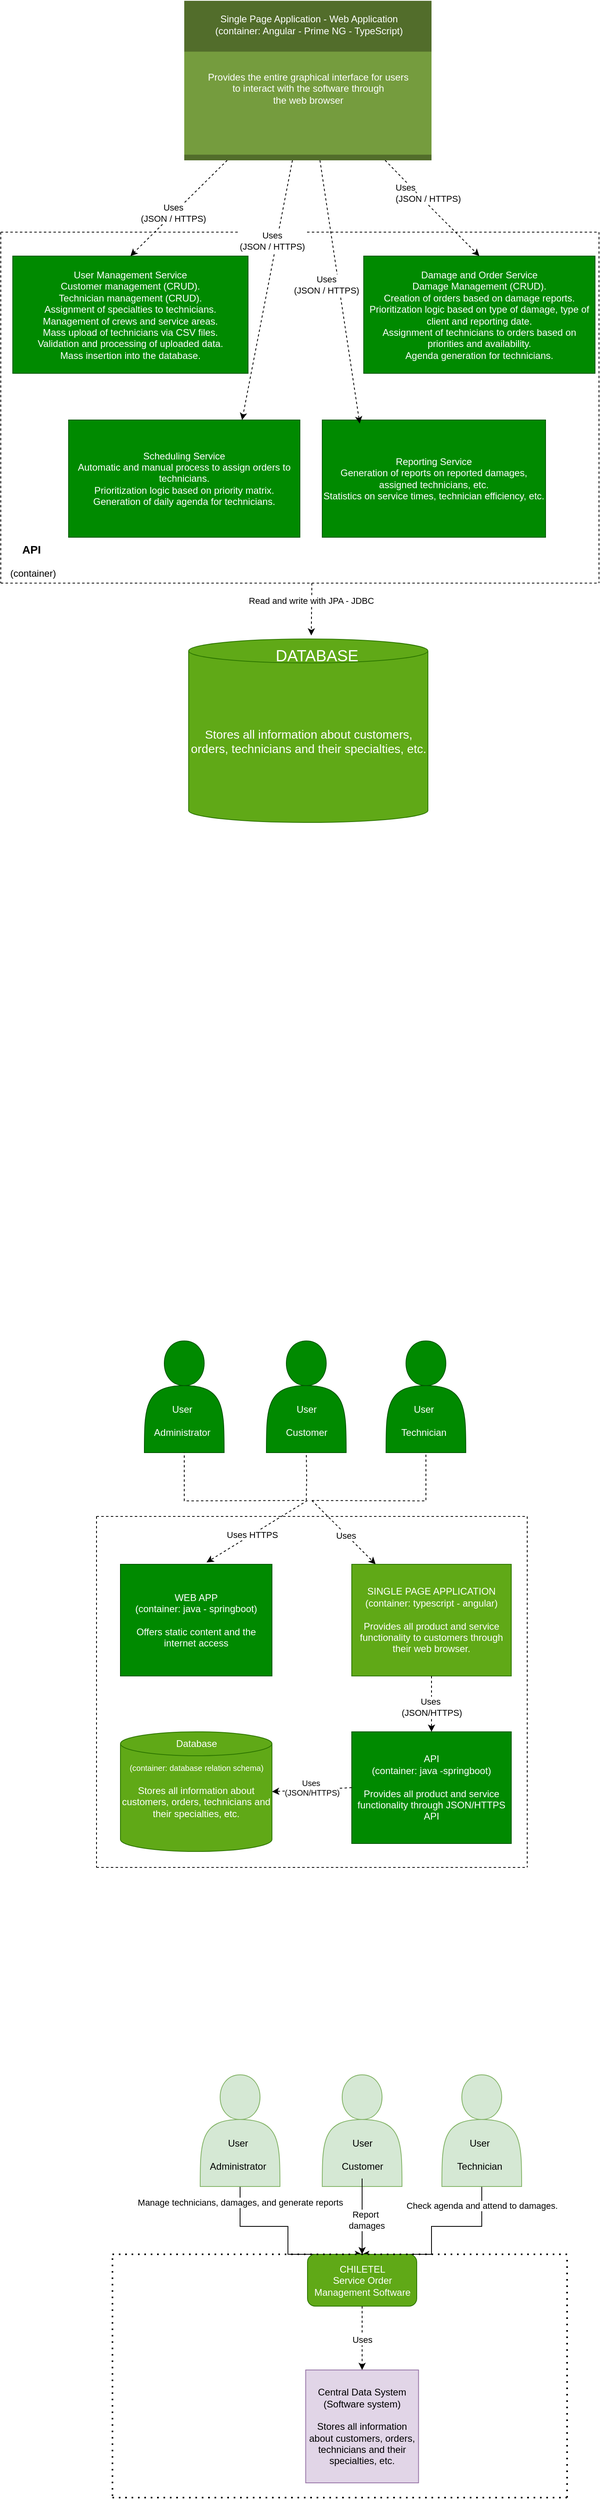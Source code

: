 <mxfile version="22.0.2" type="device">
  <diagram name="Página-1" id="ueOIBNtg_DxSxug3QEf2">
    <mxGraphModel dx="1544" dy="2758" grid="1" gridSize="10" guides="1" tooltips="1" connect="1" arrows="1" fold="1" page="1" pageScale="1" pageWidth="827" pageHeight="1169" math="0" shadow="0">
      <root>
        <mxCell id="0" />
        <mxCell id="1" parent="0" />
        <mxCell id="OL5bQyNhow3UPMDZgHF7-18" style="edgeStyle=orthogonalEdgeStyle;rounded=0;orthogonalLoop=1;jettySize=auto;html=1;entryX=0.5;entryY=0;entryDx=0;entryDy=0;" parent="1" source="OL5bQyNhow3UPMDZgHF7-1" target="OL5bQyNhow3UPMDZgHF7-11" edge="1">
          <mxGeometry relative="1" as="geometry">
            <Array as="points">
              <mxPoint x="-460" y="550" />
              <mxPoint x="-400" y="550" />
              <mxPoint x="-400" y="585" />
            </Array>
          </mxGeometry>
        </mxCell>
        <mxCell id="OL5bQyNhow3UPMDZgHF7-19" value="Manage technicians, damages, and generate reports" style="edgeLabel;html=1;align=center;verticalAlign=middle;resizable=0;points=[];" parent="OL5bQyNhow3UPMDZgHF7-18" vertex="1" connectable="0">
          <mxGeometry x="-0.781" y="1" relative="1" as="geometry">
            <mxPoint x="-1" y="-6" as="offset" />
          </mxGeometry>
        </mxCell>
        <mxCell id="OL5bQyNhow3UPMDZgHF7-1" value="" style="shape=actor;whiteSpace=wrap;html=1;fillColor=#d5e8d4;strokeColor=#82b366;" parent="1" vertex="1">
          <mxGeometry x="-510" y="360" width="100" height="140" as="geometry" />
        </mxCell>
        <mxCell id="OL5bQyNhow3UPMDZgHF7-4" value="User&lt;br&gt;&lt;br&gt;Administrator" style="text;html=1;align=center;verticalAlign=middle;resizable=0;points=[];autosize=1;" parent="1" vertex="1">
          <mxGeometry x="-508" y="430" width="90" height="60" as="geometry" />
        </mxCell>
        <mxCell id="OL5bQyNhow3UPMDZgHF7-5" value="" style="shape=actor;whiteSpace=wrap;html=1;fillColor=#d5e8d4;strokeColor=#82b366;" parent="1" vertex="1">
          <mxGeometry x="-357" y="360" width="100" height="140" as="geometry" />
        </mxCell>
        <mxCell id="OL5bQyNhow3UPMDZgHF7-20" style="edgeStyle=orthogonalEdgeStyle;rounded=0;orthogonalLoop=1;jettySize=auto;html=1;" parent="1" source="OL5bQyNhow3UPMDZgHF7-6" target="OL5bQyNhow3UPMDZgHF7-11" edge="1">
          <mxGeometry relative="1" as="geometry" />
        </mxCell>
        <mxCell id="OL5bQyNhow3UPMDZgHF7-21" value="Text" style="edgeLabel;html=1;align=center;verticalAlign=middle;resizable=0;points=[];" parent="OL5bQyNhow3UPMDZgHF7-20" vertex="1" connectable="0">
          <mxGeometry x="0.003" y="1" relative="1" as="geometry">
            <mxPoint as="offset" />
          </mxGeometry>
        </mxCell>
        <mxCell id="OL5bQyNhow3UPMDZgHF7-22" value="Text" style="edgeLabel;html=1;align=center;verticalAlign=middle;resizable=0;points=[];" parent="OL5bQyNhow3UPMDZgHF7-20" vertex="1" connectable="0">
          <mxGeometry x="0.071" y="2" relative="1" as="geometry">
            <mxPoint as="offset" />
          </mxGeometry>
        </mxCell>
        <mxCell id="OL5bQyNhow3UPMDZgHF7-23" value="&lt;div&gt;Report&lt;/div&gt;&lt;div&gt;&amp;nbsp;damages&lt;/div&gt;" style="edgeLabel;html=1;align=center;verticalAlign=middle;resizable=0;points=[];" parent="OL5bQyNhow3UPMDZgHF7-20" vertex="1" connectable="0">
          <mxGeometry x="0.098" y="4" relative="1" as="geometry">
            <mxPoint as="offset" />
          </mxGeometry>
        </mxCell>
        <mxCell id="OL5bQyNhow3UPMDZgHF7-6" value="User&lt;br&gt;&lt;br&gt;Customer" style="text;html=1;align=center;verticalAlign=middle;resizable=0;points=[];autosize=1;" parent="1" vertex="1">
          <mxGeometry x="-347" y="430" width="80" height="60" as="geometry" />
        </mxCell>
        <mxCell id="OL5bQyNhow3UPMDZgHF7-24" style="edgeStyle=orthogonalEdgeStyle;rounded=0;orthogonalLoop=1;jettySize=auto;html=1;entryX=0.5;entryY=0;entryDx=0;entryDy=0;" parent="1" edge="1">
          <mxGeometry relative="1" as="geometry">
            <mxPoint x="-156.968" y="500" as="sourcePoint" />
            <mxPoint x="-307.0" y="585" as="targetPoint" />
            <Array as="points">
              <mxPoint x="-157" y="550" />
              <mxPoint x="-220" y="550" />
              <mxPoint x="-220" y="585" />
            </Array>
          </mxGeometry>
        </mxCell>
        <mxCell id="OL5bQyNhow3UPMDZgHF7-25" value="Check agenda and attend to damages." style="edgeLabel;html=1;align=center;verticalAlign=middle;resizable=0;points=[];" parent="OL5bQyNhow3UPMDZgHF7-24" vertex="1" connectable="0">
          <mxGeometry x="-0.795" relative="1" as="geometry">
            <mxPoint as="offset" />
          </mxGeometry>
        </mxCell>
        <mxCell id="OL5bQyNhow3UPMDZgHF7-7" value="" style="shape=actor;whiteSpace=wrap;html=1;fillColor=#d5e8d4;strokeColor=#82b366;" parent="1" vertex="1">
          <mxGeometry x="-207" y="360" width="100" height="140" as="geometry" />
        </mxCell>
        <mxCell id="OL5bQyNhow3UPMDZgHF7-8" value="User&lt;br&gt;&lt;br&gt;Technician" style="text;html=1;align=center;verticalAlign=middle;resizable=0;points=[];autosize=1;" parent="1" vertex="1">
          <mxGeometry x="-200" y="430" width="80" height="60" as="geometry" />
        </mxCell>
        <mxCell id="OL5bQyNhow3UPMDZgHF7-11" value="CHILETEL&lt;br&gt;Service Order Management Software" style="rounded=1;whiteSpace=wrap;html=1;fillColor=#60a917;fontColor=#ffffff;strokeColor=#2D7600;" parent="1" vertex="1">
          <mxGeometry x="-375.5" y="585" width="137" height="65" as="geometry" />
        </mxCell>
        <mxCell id="OL5bQyNhow3UPMDZgHF7-27" value="&lt;div&gt;Central Data System (Software system)&lt;/div&gt;&lt;div&gt;&lt;br&gt;&lt;/div&gt;&lt;div&gt;Stores all information about customers, orders, technicians and their specialties, etc.&lt;/div&gt;" style="whiteSpace=wrap;html=1;aspect=fixed;fillColor=#e1d5e7;strokeColor=#9673a6;" parent="1" vertex="1">
          <mxGeometry x="-377.75" y="730" width="141.5" height="141.5" as="geometry" />
        </mxCell>
        <mxCell id="OL5bQyNhow3UPMDZgHF7-31" value="" style="endArrow=none;dashed=1;html=1;dashPattern=1 3;strokeWidth=2;rounded=0;" parent="1" edge="1">
          <mxGeometry width="50" height="50" relative="1" as="geometry">
            <mxPoint x="-620" y="585" as="sourcePoint" />
            <mxPoint x="-50" y="585" as="targetPoint" />
          </mxGeometry>
        </mxCell>
        <mxCell id="OL5bQyNhow3UPMDZgHF7-32" value="" style="endArrow=none;dashed=1;html=1;dashPattern=1 3;strokeWidth=2;rounded=0;" parent="1" edge="1">
          <mxGeometry width="50" height="50" relative="1" as="geometry">
            <mxPoint x="-620" y="590" as="sourcePoint" />
            <mxPoint x="-620" y="890" as="targetPoint" />
          </mxGeometry>
        </mxCell>
        <mxCell id="OL5bQyNhow3UPMDZgHF7-33" value="" style="endArrow=none;dashed=1;html=1;dashPattern=1 3;strokeWidth=2;rounded=0;" parent="1" edge="1">
          <mxGeometry width="50" height="50" relative="1" as="geometry">
            <mxPoint x="-620" y="890" as="sourcePoint" />
            <mxPoint x="-50" y="890" as="targetPoint" />
          </mxGeometry>
        </mxCell>
        <mxCell id="OL5bQyNhow3UPMDZgHF7-34" value="" style="endArrow=none;dashed=1;html=1;dashPattern=1 3;strokeWidth=2;rounded=0;" parent="1" edge="1">
          <mxGeometry width="50" height="50" relative="1" as="geometry">
            <mxPoint x="-50" y="890" as="sourcePoint" />
            <mxPoint x="-50" y="590" as="targetPoint" />
          </mxGeometry>
        </mxCell>
        <mxCell id="OL5bQyNhow3UPMDZgHF7-36" value="" style="html=1;labelBackgroundColor=#ffffff;startArrow=none;startFill=0;startSize=6;endArrow=classic;endFill=1;endSize=6;jettySize=auto;orthogonalLoop=1;strokeWidth=1;dashed=1;fontSize=14;rounded=0;entryX=0.5;entryY=0;entryDx=0;entryDy=0;exitX=0.5;exitY=1;exitDx=0;exitDy=0;" parent="1" source="OL5bQyNhow3UPMDZgHF7-11" target="OL5bQyNhow3UPMDZgHF7-27" edge="1">
          <mxGeometry width="60" height="60" relative="1" as="geometry">
            <mxPoint x="-480" y="750" as="sourcePoint" />
            <mxPoint x="-420" y="690" as="targetPoint" />
          </mxGeometry>
        </mxCell>
        <mxCell id="OL5bQyNhow3UPMDZgHF7-37" value="Uses" style="edgeLabel;html=1;align=center;verticalAlign=middle;resizable=0;points=[];" parent="OL5bQyNhow3UPMDZgHF7-36" vertex="1" connectable="0">
          <mxGeometry x="0.037" y="1" relative="1" as="geometry">
            <mxPoint x="-1" as="offset" />
          </mxGeometry>
        </mxCell>
        <mxCell id="OL5bQyNhow3UPMDZgHF7-38" value="" style="endArrow=none;dashed=1;html=1;rounded=0;" parent="1" edge="1">
          <mxGeometry width="50" height="50" relative="1" as="geometry">
            <mxPoint x="-640" y="100" as="sourcePoint" />
            <mxPoint x="-100" y="100" as="targetPoint" />
          </mxGeometry>
        </mxCell>
        <mxCell id="OL5bQyNhow3UPMDZgHF7-39" value="" style="endArrow=none;dashed=1;html=1;rounded=0;" parent="1" edge="1">
          <mxGeometry width="50" height="50" relative="1" as="geometry">
            <mxPoint x="-100" y="-340" as="sourcePoint" />
            <mxPoint x="-100" y="100" as="targetPoint" />
          </mxGeometry>
        </mxCell>
        <mxCell id="OL5bQyNhow3UPMDZgHF7-40" value="" style="endArrow=none;dashed=1;html=1;rounded=0;" parent="1" edge="1">
          <mxGeometry width="50" height="50" relative="1" as="geometry">
            <mxPoint x="-640" y="-340" as="sourcePoint" />
            <mxPoint x="-640" y="100" as="targetPoint" />
          </mxGeometry>
        </mxCell>
        <mxCell id="OL5bQyNhow3UPMDZgHF7-41" value="" style="endArrow=none;dashed=1;html=1;rounded=0;" parent="1" edge="1">
          <mxGeometry width="50" height="50" relative="1" as="geometry">
            <mxPoint x="-640" y="-340" as="sourcePoint" />
            <mxPoint x="-100" y="-340" as="targetPoint" />
          </mxGeometry>
        </mxCell>
        <mxCell id="OL5bQyNhow3UPMDZgHF7-42" value="" style="shape=actor;whiteSpace=wrap;html=1;fillColor=#008a00;strokeColor=#005700;fontColor=#ffffff;" parent="1" vertex="1">
          <mxGeometry x="-580" y="-560" width="100" height="140" as="geometry" />
        </mxCell>
        <mxCell id="OL5bQyNhow3UPMDZgHF7-43" value="&lt;font color=&quot;#ffffff&quot;&gt;User&lt;br&gt;&lt;br&gt;Administrator&lt;/font&gt;" style="text;html=1;align=center;verticalAlign=middle;resizable=0;points=[];autosize=1;" parent="1" vertex="1">
          <mxGeometry x="-578" y="-490" width="90" height="60" as="geometry" />
        </mxCell>
        <mxCell id="OL5bQyNhow3UPMDZgHF7-44" value="" style="shape=actor;whiteSpace=wrap;html=1;fillColor=#008a00;strokeColor=#005700;fontColor=#ffffff;" parent="1" vertex="1">
          <mxGeometry x="-427" y="-560" width="100" height="140" as="geometry" />
        </mxCell>
        <mxCell id="OL5bQyNhow3UPMDZgHF7-45" value="&lt;font color=&quot;#ffffff&quot;&gt;User&lt;br&gt;&lt;br&gt;Customer&lt;/font&gt;" style="text;html=1;align=center;verticalAlign=middle;resizable=0;points=[];autosize=1;" parent="1" vertex="1">
          <mxGeometry x="-417" y="-490" width="80" height="60" as="geometry" />
        </mxCell>
        <mxCell id="OL5bQyNhow3UPMDZgHF7-46" value="" style="shape=actor;whiteSpace=wrap;html=1;fillColor=#008a00;strokeColor=#005700;fontColor=#ffffff;" parent="1" vertex="1">
          <mxGeometry x="-277" y="-560" width="100" height="140" as="geometry" />
        </mxCell>
        <mxCell id="OL5bQyNhow3UPMDZgHF7-47" value="&lt;font color=&quot;#ffffff&quot;&gt;User&lt;br&gt;&lt;br&gt;Technician&lt;/font&gt;" style="text;html=1;align=center;verticalAlign=middle;resizable=0;points=[];autosize=1;" parent="1" vertex="1">
          <mxGeometry x="-270" y="-490" width="80" height="60" as="geometry" />
        </mxCell>
        <mxCell id="OL5bQyNhow3UPMDZgHF7-48" value="" style="html=1;labelBackgroundColor=#ffffff;startArrow=none;startFill=0;startSize=6;endArrow=classic;endFill=1;endSize=6;jettySize=auto;orthogonalLoop=1;strokeWidth=1;dashed=1;fontSize=14;rounded=0;entryX=0.568;entryY=-0.017;entryDx=0;entryDy=0;entryPerimeter=0;" parent="1" target="OL5bQyNhow3UPMDZgHF7-56" edge="1">
          <mxGeometry width="60" height="60" relative="1" as="geometry">
            <mxPoint x="-375.5" y="-360" as="sourcePoint" />
            <mxPoint x="-441" y="-283" as="targetPoint" />
          </mxGeometry>
        </mxCell>
        <mxCell id="OL5bQyNhow3UPMDZgHF7-52" value="Uses HTTPS" style="edgeLabel;html=1;align=center;verticalAlign=middle;resizable=0;points=[];" parent="OL5bQyNhow3UPMDZgHF7-48" vertex="1" connectable="0">
          <mxGeometry x="0.102" relative="1" as="geometry">
            <mxPoint as="offset" />
          </mxGeometry>
        </mxCell>
        <mxCell id="OL5bQyNhow3UPMDZgHF7-49" value="" style="html=1;labelBackgroundColor=#ffffff;endArrow=none;endFill=0;jettySize=auto;orthogonalLoop=1;strokeWidth=1;dashed=1;fontSize=14;rounded=0;entryX=0.5;entryY=1;entryDx=0;entryDy=0;edgeStyle=orthogonalEdgeStyle;" parent="1" target="OL5bQyNhow3UPMDZgHF7-46" edge="1">
          <mxGeometry width="60" height="60" relative="1" as="geometry">
            <mxPoint x="-370" y="-360" as="sourcePoint" />
            <mxPoint x="-110" y="-370" as="targetPoint" />
          </mxGeometry>
        </mxCell>
        <mxCell id="OL5bQyNhow3UPMDZgHF7-50" value="" style="html=1;labelBackgroundColor=#ffffff;endArrow=none;endFill=0;jettySize=auto;orthogonalLoop=1;strokeWidth=1;dashed=1;fontSize=14;rounded=0;entryX=0.5;entryY=1;entryDx=0;entryDy=0;edgeStyle=orthogonalEdgeStyle;" parent="1" target="OL5bQyNhow3UPMDZgHF7-42" edge="1">
          <mxGeometry width="60" height="60" relative="1" as="geometry">
            <mxPoint x="-380" y="-360" as="sourcePoint" />
            <mxPoint x="-217" y="-410" as="targetPoint" />
          </mxGeometry>
        </mxCell>
        <mxCell id="OL5bQyNhow3UPMDZgHF7-51" value="" style="html=1;labelBackgroundColor=#ffffff;endArrow=none;endFill=0;jettySize=auto;orthogonalLoop=1;strokeWidth=1;dashed=1;fontSize=14;rounded=0;entryX=0.5;entryY=1;entryDx=0;entryDy=0;edgeStyle=orthogonalEdgeStyle;" parent="1" target="OL5bQyNhow3UPMDZgHF7-44" edge="1">
          <mxGeometry width="60" height="60" relative="1" as="geometry">
            <mxPoint x="-377" y="-360" as="sourcePoint" />
            <mxPoint x="-520" y="-410" as="targetPoint" />
          </mxGeometry>
        </mxCell>
        <mxCell id="OL5bQyNhow3UPMDZgHF7-53" value="" style="html=1;labelBackgroundColor=#ffffff;startArrow=none;startFill=0;startSize=6;endArrow=classic;endFill=1;endSize=6;jettySize=auto;orthogonalLoop=1;strokeWidth=1;dashed=1;fontSize=14;rounded=0;" parent="1" target="OL5bQyNhow3UPMDZgHF7-55" edge="1">
          <mxGeometry width="60" height="60" relative="1" as="geometry">
            <mxPoint x="-370" y="-360" as="sourcePoint" />
            <mxPoint x="-310" y="-280" as="targetPoint" />
          </mxGeometry>
        </mxCell>
        <mxCell id="OL5bQyNhow3UPMDZgHF7-54" value="Uses&amp;nbsp;" style="edgeLabel;html=1;align=center;verticalAlign=middle;resizable=0;points=[];" parent="OL5bQyNhow3UPMDZgHF7-53" vertex="1" connectable="0">
          <mxGeometry x="0.102" relative="1" as="geometry">
            <mxPoint as="offset" />
          </mxGeometry>
        </mxCell>
        <mxCell id="OL5bQyNhow3UPMDZgHF7-55" value="SINGLE PAGE APPLICATION&lt;br&gt;(container: typescript - angular)&lt;br&gt;&lt;br&gt;Provides all product and service functionality to customers through their web browser." style="rounded=0;whiteSpace=wrap;html=1;fillColor=#60a917;fontColor=#ffffff;strokeColor=#2D7600;" parent="1" vertex="1">
          <mxGeometry x="-320" y="-280" width="200" height="140" as="geometry" />
        </mxCell>
        <mxCell id="OL5bQyNhow3UPMDZgHF7-56" value="WEB APP&lt;br&gt;(container: java - springboot)&lt;br&gt;&lt;br&gt;Offers static content and the internet access" style="rounded=0;whiteSpace=wrap;html=1;fillColor=#008a00;fontColor=#ffffff;strokeColor=#005700;" parent="1" vertex="1">
          <mxGeometry x="-610" y="-280" width="190" height="140" as="geometry" />
        </mxCell>
        <mxCell id="OL5bQyNhow3UPMDZgHF7-57" value="API&lt;br&gt;(container: java -springboot)&lt;br&gt;&lt;br&gt;Provides all product and service functionality through JSON/HTTPS API" style="rounded=0;whiteSpace=wrap;html=1;fillColor=#008a00;fontColor=#ffffff;strokeColor=#005700;" parent="1" vertex="1">
          <mxGeometry x="-320" y="-70" width="200" height="140" as="geometry" />
        </mxCell>
        <mxCell id="OL5bQyNhow3UPMDZgHF7-58" value="Stores all information about customers, orders, technicians and their specialties, etc." style="shape=cylinder3;whiteSpace=wrap;html=1;boundedLbl=1;backgroundOutline=1;size=15;fillColor=#60a917;fontColor=#ffffff;strokeColor=#2D7600;" parent="1" vertex="1">
          <mxGeometry x="-610" y="-70" width="190" height="150" as="geometry" />
        </mxCell>
        <mxCell id="OL5bQyNhow3UPMDZgHF7-59" value="Database" style="text;html=1;align=center;verticalAlign=middle;resizable=0;points=[];autosize=1;strokeColor=none;fillColor=none;fontColor=#FFFFFF;" parent="1" vertex="1">
          <mxGeometry x="-550" y="-70" width="70" height="30" as="geometry" />
        </mxCell>
        <mxCell id="OL5bQyNhow3UPMDZgHF7-60" value="&lt;font color=&quot;#ffffff&quot;&gt;(container: database relation schema)&lt;/font&gt;" style="text;html=1;align=center;verticalAlign=middle;resizable=0;points=[];autosize=1;fontSize=10;" parent="1" vertex="1">
          <mxGeometry x="-610" y="-40" width="190" height="30" as="geometry" />
        </mxCell>
        <mxCell id="OL5bQyNhow3UPMDZgHF7-61" value="" style="html=1;labelBackgroundColor=#ffffff;startArrow=none;startFill=0;startSize=6;endArrow=classic;endFill=1;endSize=6;jettySize=auto;orthogonalLoop=1;strokeWidth=1;dashed=1;fontSize=14;rounded=0;exitX=0.5;exitY=1;exitDx=0;exitDy=0;entryX=0.5;entryY=0;entryDx=0;entryDy=0;" parent="1" source="OL5bQyNhow3UPMDZgHF7-55" target="OL5bQyNhow3UPMDZgHF7-57" edge="1">
          <mxGeometry width="60" height="60" relative="1" as="geometry">
            <mxPoint x="-261.5" y="-120" as="sourcePoint" />
            <mxPoint x="-192.5" y="-40" as="targetPoint" />
          </mxGeometry>
        </mxCell>
        <mxCell id="OL5bQyNhow3UPMDZgHF7-62" value="Uses&amp;nbsp;&lt;br&gt;(JSON/HTTPS)" style="edgeLabel;html=1;align=center;verticalAlign=middle;resizable=0;points=[];" parent="OL5bQyNhow3UPMDZgHF7-61" vertex="1" connectable="0">
          <mxGeometry x="0.102" relative="1" as="geometry">
            <mxPoint as="offset" />
          </mxGeometry>
        </mxCell>
        <mxCell id="OL5bQyNhow3UPMDZgHF7-64" value="" style="html=1;labelBackgroundColor=#ffffff;startArrow=none;startFill=0;startSize=6;endArrow=classic;endFill=1;endSize=6;jettySize=auto;orthogonalLoop=1;strokeWidth=1;dashed=1;fontSize=14;rounded=0;exitX=0;exitY=0.5;exitDx=0;exitDy=0;entryX=1;entryY=0.5;entryDx=0;entryDy=0;entryPerimeter=0;" parent="1" source="OL5bQyNhow3UPMDZgHF7-57" target="OL5bQyNhow3UPMDZgHF7-58" edge="1">
          <mxGeometry width="60" height="60" relative="1" as="geometry">
            <mxPoint x="-230" y="-130" as="sourcePoint" />
            <mxPoint x="-230" y="-60" as="targetPoint" />
          </mxGeometry>
        </mxCell>
        <mxCell id="OL5bQyNhow3UPMDZgHF7-65" value="Uses&amp;nbsp;&lt;br style=&quot;font-size: 10px;&quot;&gt;(JSON/HTTPS)" style="edgeLabel;html=1;align=center;verticalAlign=middle;resizable=0;points=[];fontSize=10;" parent="OL5bQyNhow3UPMDZgHF7-64" vertex="1" connectable="0">
          <mxGeometry x="0.102" relative="1" as="geometry">
            <mxPoint x="5" y="-3" as="offset" />
          </mxGeometry>
        </mxCell>
        <mxCell id="8iw5bXmUXeRcCfGArWa_-1" value="" style="endArrow=none;dashed=1;html=1;rounded=0;" edge="1" parent="1">
          <mxGeometry width="50" height="50" relative="1" as="geometry">
            <mxPoint x="-760" y="-1510" as="sourcePoint" />
            <mxPoint x="-10" y="-1510" as="targetPoint" />
          </mxGeometry>
        </mxCell>
        <mxCell id="8iw5bXmUXeRcCfGArWa_-2" value="" style="endArrow=none;dashed=1;html=1;rounded=0;" edge="1" parent="1">
          <mxGeometry width="50" height="50" relative="1" as="geometry">
            <mxPoint x="-10" y="-1950" as="sourcePoint" />
            <mxPoint x="-10" y="-1510" as="targetPoint" />
          </mxGeometry>
        </mxCell>
        <mxCell id="8iw5bXmUXeRcCfGArWa_-3" value="" style="endArrow=none;dashed=1;html=1;rounded=0;" edge="1" parent="1">
          <mxGeometry width="50" height="50" relative="1" as="geometry">
            <mxPoint x="-760" y="-1950" as="sourcePoint" />
            <mxPoint x="-760" y="-1510" as="targetPoint" />
          </mxGeometry>
        </mxCell>
        <mxCell id="8iw5bXmUXeRcCfGArWa_-4" value="" style="endArrow=none;dashed=1;html=1;rounded=0;" edge="1" parent="1">
          <mxGeometry width="50" height="50" relative="1" as="geometry">
            <mxPoint x="-760" y="-1950" as="sourcePoint" />
            <mxPoint x="-10" y="-1950" as="targetPoint" />
          </mxGeometry>
        </mxCell>
        <mxCell id="8iw5bXmUXeRcCfGArWa_-11" value="" style="html=1;labelBackgroundColor=#ffffff;startArrow=none;startFill=0;startSize=6;endArrow=classic;endFill=1;endSize=6;jettySize=auto;orthogonalLoop=1;strokeWidth=1;dashed=1;fontSize=14;rounded=0;entryX=0.5;entryY=0;entryDx=0;entryDy=0;" edge="1" parent="1" target="8iw5bXmUXeRcCfGArWa_-19" source="8iw5bXmUXeRcCfGArWa_-28">
          <mxGeometry width="60" height="60" relative="1" as="geometry">
            <mxPoint x="-410" y="-2040" as="sourcePoint" />
            <mxPoint x="-536.58" y="-1962.38" as="targetPoint" />
          </mxGeometry>
        </mxCell>
        <mxCell id="8iw5bXmUXeRcCfGArWa_-39" value="Uses&lt;br&gt;(JSON / HTTPS)" style="edgeLabel;html=1;align=center;verticalAlign=middle;resizable=0;points=[];" vertex="1" connectable="0" parent="8iw5bXmUXeRcCfGArWa_-11">
          <mxGeometry x="0.108" y="-1" relative="1" as="geometry">
            <mxPoint as="offset" />
          </mxGeometry>
        </mxCell>
        <mxCell id="8iw5bXmUXeRcCfGArWa_-19" value="User Management Service&lt;br&gt;&lt;div&gt;Customer management (CRUD).&lt;/div&gt;&lt;div&gt;Technician management (CRUD).&lt;/div&gt;&lt;div&gt;Assignment of specialties to technicians.&lt;/div&gt;&lt;div&gt;Management of crews and service areas.&lt;/div&gt;&lt;div&gt;&lt;div&gt;Mass upload of technicians via CSV files.&lt;/div&gt;&lt;div&gt;Validation and processing of uploaded data.&lt;/div&gt;&lt;div&gt;Mass insertion into the database.&lt;/div&gt;&lt;/div&gt;" style="rounded=0;whiteSpace=wrap;html=1;fillColor=#008a00;fontColor=#ffffff;strokeColor=#005700;" vertex="1" parent="1">
          <mxGeometry x="-745" y="-1920" width="295" height="147" as="geometry" />
        </mxCell>
        <mxCell id="8iw5bXmUXeRcCfGArWa_-22" value="Database" style="text;html=1;align=center;verticalAlign=middle;resizable=0;points=[];autosize=1;strokeColor=none;fillColor=none;fontColor=#FFFFFF;" vertex="1" parent="1">
          <mxGeometry x="-580" y="-1680" width="70" height="30" as="geometry" />
        </mxCell>
        <mxCell id="8iw5bXmUXeRcCfGArWa_-23" value="&lt;font color=&quot;#ffffff&quot;&gt;(container: database relation schema)&lt;/font&gt;" style="text;html=1;align=center;verticalAlign=middle;resizable=0;points=[];autosize=1;fontSize=10;" vertex="1" parent="1">
          <mxGeometry x="-640" y="-1656" width="190" height="30" as="geometry" />
        </mxCell>
        <mxCell id="8iw5bXmUXeRcCfGArWa_-28" value="" style="outlineConnect=0;dashed=0;verticalLabelPosition=bottom;verticalAlign=top;align=center;html=1;shape=mxgraph.aws3.apps;fillColor=#759C3E;gradientColor=none;" vertex="1" parent="1">
          <mxGeometry x="-530" y="-2240" width="310" height="200" as="geometry" />
        </mxCell>
        <mxCell id="8iw5bXmUXeRcCfGArWa_-29" value="Single Page Application - Web Application&lt;br&gt;(container: Angular - Prime NG - TypeScript)" style="text;html=1;align=center;verticalAlign=middle;resizable=0;points=[];autosize=1;strokeColor=none;fillColor=none;fontColor=#FFFFFF;" vertex="1" parent="1">
          <mxGeometry x="-504.5" y="-2230" width="260" height="40" as="geometry" />
        </mxCell>
        <mxCell id="8iw5bXmUXeRcCfGArWa_-31" value="Provides the entire graphical interface for users&lt;br&gt;to interact with the software through&lt;br&gt;the web browser" style="text;html=1;align=center;verticalAlign=middle;resizable=0;points=[];autosize=1;strokeColor=none;fillColor=none;fontColor=#FFFFFF;" vertex="1" parent="1">
          <mxGeometry x="-510" y="-2160" width="270" height="60" as="geometry" />
        </mxCell>
        <mxCell id="8iw5bXmUXeRcCfGArWa_-32" value="" style="html=1;labelBackgroundColor=#ffffff;startArrow=none;startFill=0;startSize=6;endArrow=classic;endFill=1;endSize=6;jettySize=auto;orthogonalLoop=1;strokeWidth=1;dashed=1;fontSize=14;rounded=0;entryX=0.5;entryY=0;entryDx=0;entryDy=0;" edge="1" parent="1" source="8iw5bXmUXeRcCfGArWa_-28" target="8iw5bXmUXeRcCfGArWa_-36">
          <mxGeometry width="60" height="60" relative="1" as="geometry">
            <mxPoint x="-400" y="-2030" as="sourcePoint" />
            <mxPoint x="-165" y="-1900" as="targetPoint" />
            <Array as="points">
              <mxPoint x="-220" y="-1980" />
            </Array>
          </mxGeometry>
        </mxCell>
        <mxCell id="8iw5bXmUXeRcCfGArWa_-34" value="Scheduling Service&lt;br&gt;&lt;div&gt;Automatic and manual process to assign orders to technicians.&lt;/div&gt;&lt;div&gt;Prioritization logic based on priority matrix.&lt;/div&gt;&lt;div&gt;Generation of daily agenda for technicians.&lt;/div&gt;" style="rounded=0;whiteSpace=wrap;html=1;fillColor=#008a00;fontColor=#ffffff;strokeColor=#005700;" vertex="1" parent="1">
          <mxGeometry x="-675" y="-1714.5" width="290" height="147" as="geometry" />
        </mxCell>
        <mxCell id="8iw5bXmUXeRcCfGArWa_-35" value="Reporting Service&lt;br&gt;&lt;div&gt;Generation of reports on reported damages, assigned technicians, etc.&lt;/div&gt;&lt;div&gt;Statistics on service times, technician efficiency, etc.&lt;/div&gt;" style="rounded=0;whiteSpace=wrap;html=1;fillColor=#008a00;fontColor=#ffffff;strokeColor=#005700;" vertex="1" parent="1">
          <mxGeometry x="-357" y="-1714.5" width="280" height="147" as="geometry" />
        </mxCell>
        <mxCell id="8iw5bXmUXeRcCfGArWa_-36" value="Damage and Order Service&lt;br&gt;&lt;div&gt;Damage Management (CRUD).&lt;/div&gt;&lt;div&gt;Creation of orders based on damage reports.&lt;/div&gt;&lt;div&gt;Prioritization logic based on type of damage, type of client and reporting date.&lt;/div&gt;&lt;div&gt;Assignment of technicians to orders based on priorities and availability.&lt;/div&gt;&lt;div&gt;Agenda generation for technicians.&lt;/div&gt;" style="rounded=0;whiteSpace=wrap;html=1;fillColor=#008a00;fontColor=#ffffff;strokeColor=#005700;" vertex="1" parent="1">
          <mxGeometry x="-305" y="-1920" width="290" height="147" as="geometry" />
        </mxCell>
        <mxCell id="8iw5bXmUXeRcCfGArWa_-37" value="" style="html=1;labelBackgroundColor=#ffffff;startArrow=none;startFill=0;startSize=6;endArrow=classic;endFill=1;endSize=6;jettySize=auto;orthogonalLoop=1;strokeWidth=1;dashed=1;fontSize=14;rounded=0;entryX=0.75;entryY=0;entryDx=0;entryDy=0;" edge="1" parent="1" source="8iw5bXmUXeRcCfGArWa_-28" target="8iw5bXmUXeRcCfGArWa_-34">
          <mxGeometry width="60" height="60" relative="1" as="geometry">
            <mxPoint x="-418" y="-2020" as="sourcePoint" />
            <mxPoint x="-300" y="-1900" as="targetPoint" />
            <Array as="points" />
          </mxGeometry>
        </mxCell>
        <mxCell id="8iw5bXmUXeRcCfGArWa_-40" value="Uses&lt;br&gt;(JSON / HTTPS)" style="edgeLabel;html=1;align=center;verticalAlign=middle;resizable=0;points=[];" vertex="1" connectable="0" parent="8iw5bXmUXeRcCfGArWa_-37">
          <mxGeometry x="-0.6" y="3" relative="1" as="geometry">
            <mxPoint x="-16" y="35" as="offset" />
          </mxGeometry>
        </mxCell>
        <mxCell id="8iw5bXmUXeRcCfGArWa_-38" value="" style="html=1;labelBackgroundColor=#ffffff;startArrow=none;startFill=0;startSize=6;endArrow=classic;endFill=1;endSize=6;jettySize=auto;orthogonalLoop=1;strokeWidth=1;dashed=1;fontSize=14;rounded=0;" edge="1" parent="1" source="8iw5bXmUXeRcCfGArWa_-28">
          <mxGeometry width="60" height="60" relative="1" as="geometry">
            <mxPoint x="-380" y="-2030" as="sourcePoint" />
            <mxPoint x="-310" y="-1710" as="targetPoint" />
            <Array as="points" />
          </mxGeometry>
        </mxCell>
        <mxCell id="8iw5bXmUXeRcCfGArWa_-41" value="Uses&lt;br&gt;(JSON / HTTPS)" style="edgeLabel;html=1;align=center;verticalAlign=middle;resizable=0;points=[];" vertex="1" connectable="0" parent="1">
          <mxGeometry x="-410.002" y="-1909.996" as="geometry">
            <mxPoint x="58" y="26" as="offset" />
          </mxGeometry>
        </mxCell>
        <mxCell id="8iw5bXmUXeRcCfGArWa_-42" value="&lt;span style=&quot;color: rgb(0, 0, 0); font-family: Helvetica; font-size: 11px; font-style: normal; font-variant-ligatures: normal; font-variant-caps: normal; font-weight: 400; letter-spacing: normal; orphans: 2; text-align: center; text-indent: 0px; text-transform: none; widows: 2; word-spacing: 0px; -webkit-text-stroke-width: 0px; background-color: rgb(255, 255, 255); text-decoration-thickness: initial; text-decoration-style: initial; text-decoration-color: initial; float: none; display: inline !important;&quot;&gt;Uses&lt;/span&gt;&lt;br style=&quot;border-color: var(--border-color); color: rgb(0, 0, 0); font-family: Helvetica; font-size: 11px; font-style: normal; font-variant-ligatures: normal; font-variant-caps: normal; font-weight: 400; letter-spacing: normal; orphans: 2; text-align: center; text-indent: 0px; text-transform: none; widows: 2; word-spacing: 0px; -webkit-text-stroke-width: 0px; text-decoration-thickness: initial; text-decoration-style: initial; text-decoration-color: initial;&quot;&gt;&lt;span style=&quot;color: rgb(0, 0, 0); font-family: Helvetica; font-size: 11px; font-style: normal; font-variant-ligatures: normal; font-variant-caps: normal; font-weight: 400; letter-spacing: normal; orphans: 2; text-align: center; text-indent: 0px; text-transform: none; widows: 2; word-spacing: 0px; -webkit-text-stroke-width: 0px; background-color: rgb(255, 255, 255); text-decoration-thickness: initial; text-decoration-style: initial; text-decoration-color: initial; float: none; display: inline !important;&quot;&gt;(JSON / HTTPS)&lt;/span&gt;" style="text;whiteSpace=wrap;html=1;" vertex="1" parent="1">
          <mxGeometry x="-267" y="-2020" width="110" height="50" as="geometry" />
        </mxCell>
        <mxCell id="8iw5bXmUXeRcCfGArWa_-44" value="&lt;font style=&quot;font-size: 15px;&quot;&gt;Stores all information about customers, orders, technicians and their specialties, etc.&lt;/font&gt;" style="shape=cylinder3;whiteSpace=wrap;html=1;boundedLbl=1;backgroundOutline=1;size=15;fillColor=#60a917;fontColor=#ffffff;strokeColor=#2D7600;" vertex="1" parent="1">
          <mxGeometry x="-524.5" y="-1440" width="300" height="230" as="geometry" />
        </mxCell>
        <mxCell id="8iw5bXmUXeRcCfGArWa_-46" value="DATABASE" style="text;html=1;align=center;verticalAlign=middle;resizable=0;points=[];autosize=1;strokeColor=none;fillColor=none;fontColor=#FFFFFF;fontSize=20;" vertex="1" parent="1">
          <mxGeometry x="-429.5" y="-1440" width="130" height="40" as="geometry" />
        </mxCell>
        <mxCell id="8iw5bXmUXeRcCfGArWa_-47" value="&lt;h3&gt;API&amp;nbsp;&lt;/h3&gt;(container)" style="text;html=1;align=center;verticalAlign=middle;resizable=0;points=[];autosize=1;strokeColor=none;fillColor=none;" vertex="1" parent="1">
          <mxGeometry x="-760" y="-1580" width="80" height="70" as="geometry" />
        </mxCell>
        <mxCell id="8iw5bXmUXeRcCfGArWa_-48" value="" style="html=1;labelBackgroundColor=#ffffff;startArrow=none;startFill=0;startSize=6;endArrow=classic;endFill=1;endSize=6;jettySize=auto;orthogonalLoop=1;strokeWidth=1;dashed=1;fontSize=14;rounded=0;entryX=0.452;entryY=-0.109;entryDx=0;entryDy=0;entryPerimeter=0;" edge="1" parent="1" target="8iw5bXmUXeRcCfGArWa_-46">
          <mxGeometry width="60" height="60" relative="1" as="geometry">
            <mxPoint x="-370" y="-1510" as="sourcePoint" />
            <mxPoint x="-120" y="-1140" as="targetPoint" />
            <Array as="points" />
          </mxGeometry>
        </mxCell>
        <mxCell id="8iw5bXmUXeRcCfGArWa_-49" value="Read and write with JPA - JDBC" style="edgeLabel;html=1;align=center;verticalAlign=middle;resizable=0;points=[];" vertex="1" connectable="0" parent="8iw5bXmUXeRcCfGArWa_-48">
          <mxGeometry x="-0.341" y="-1" relative="1" as="geometry">
            <mxPoint as="offset" />
          </mxGeometry>
        </mxCell>
      </root>
    </mxGraphModel>
  </diagram>
</mxfile>
